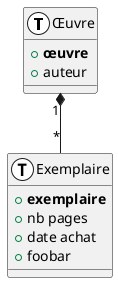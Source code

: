 @startuml "weak"

!define Table(x) class "x" << (T,#FFFFFF) >>
!define pk(x) <b>x</b>

Table("Œuvre") {
    {field} + pk(œuvre)
    {field} + auteur
}

"Œuvre" "1" *-- "*" "Exemplaire"

Table("Exemplaire") {
    {field} + pk(exemplaire)
    {field} + nb pages
    {field} + date achat
    {field} + foobar
}

@enduml
